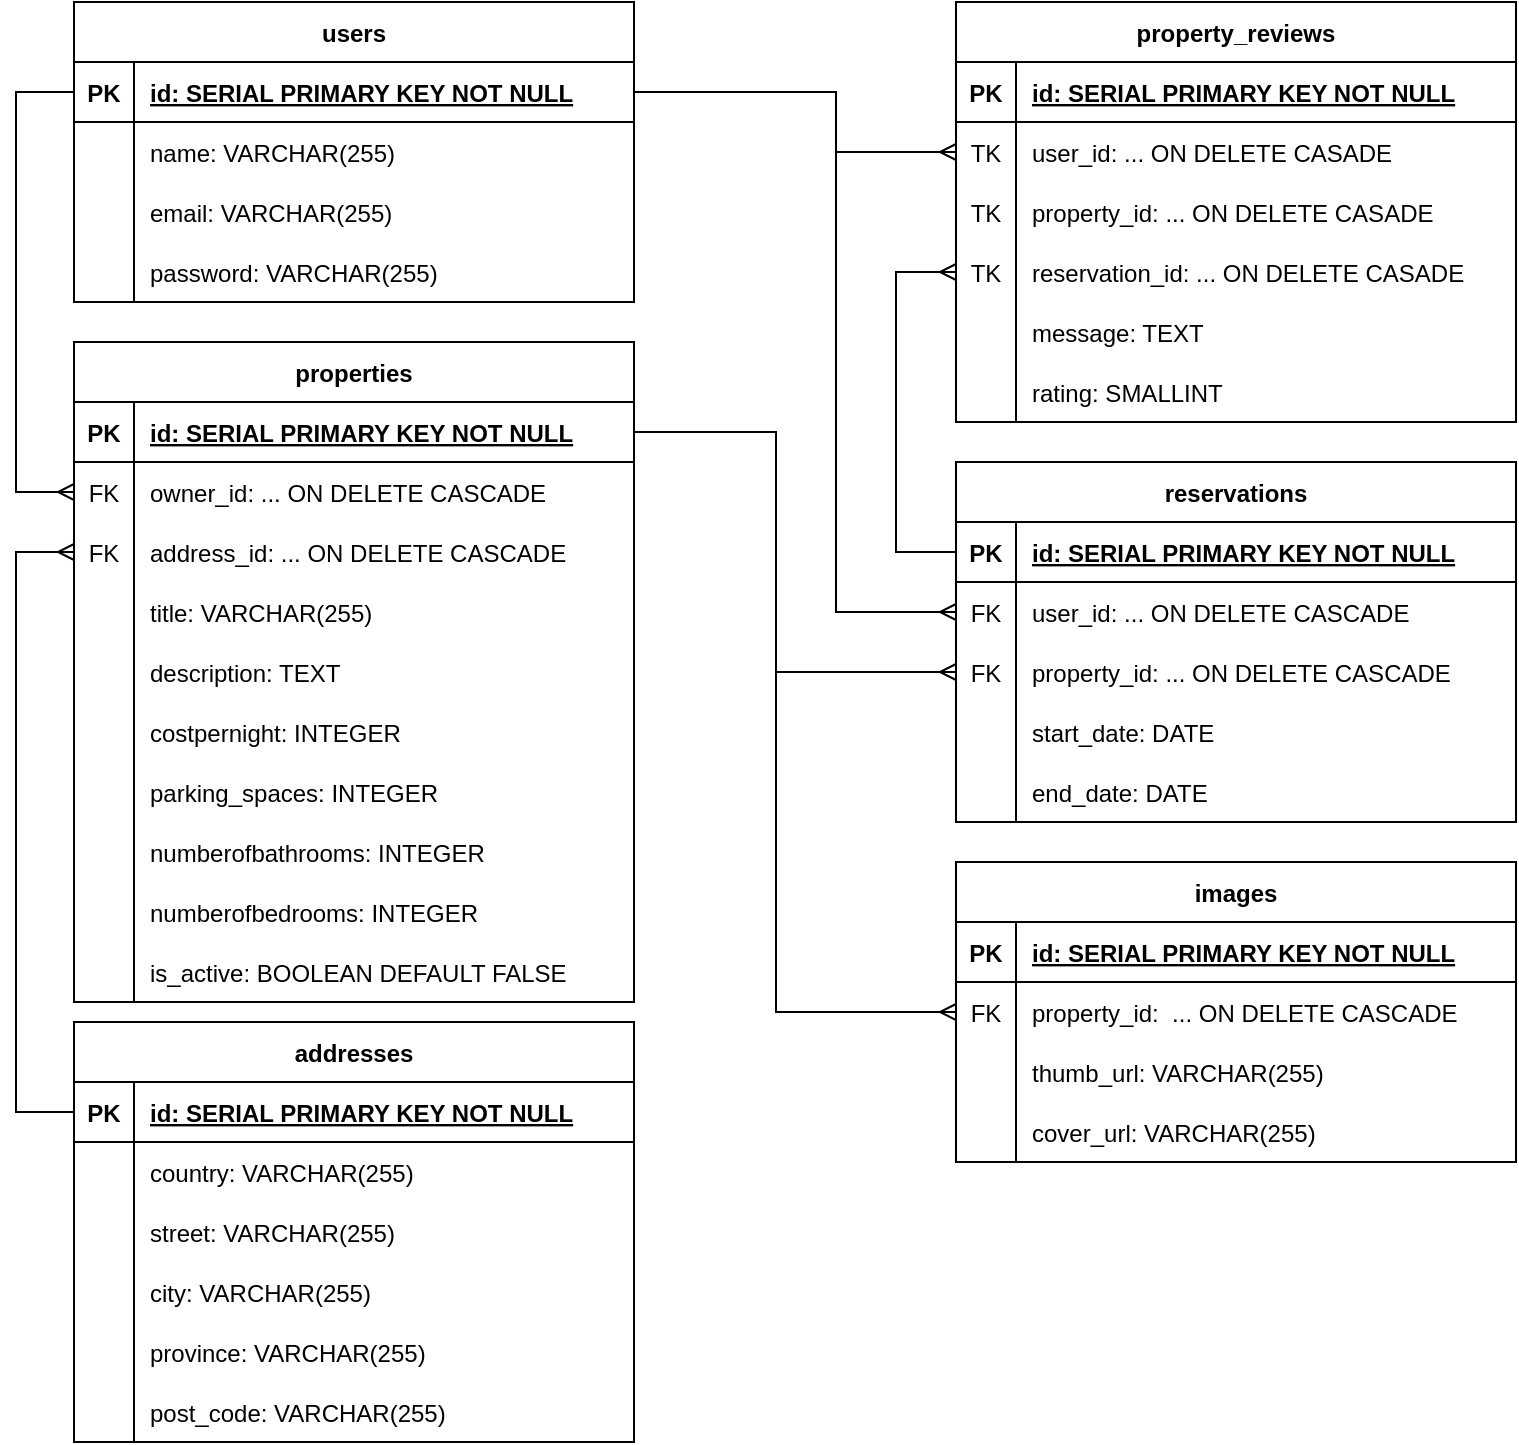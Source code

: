 <mxfile version="20.2.3" type="device"><diagram id="Ru29Gmiw07yWwhNhp_9m" name="Page-1"><mxGraphModel dx="1558" dy="997" grid="1" gridSize="10" guides="1" tooltips="1" connect="1" arrows="1" fold="1" page="1" pageScale="1" pageWidth="850" pageHeight="1100" math="0" shadow="0"><root><mxCell id="0"/><mxCell id="1" parent="0"/><mxCell id="mxU_m3X6pQ7C9AG6OKhC-1" value="" style="edgeStyle=elbowEdgeStyle;fontSize=12;html=1;endArrow=ERmany;rounded=0;entryX=0;entryY=0.5;entryDx=0;entryDy=0;exitX=1;exitY=0.5;exitDx=0;exitDy=0;" edge="1" parent="1" source="mxU_m3X6pQ7C9AG6OKhC-16" target="mxU_m3X6pQ7C9AG6OKhC-47"><mxGeometry width="100" height="100" relative="1" as="geometry"><mxPoint x="20" y="500" as="sourcePoint"/><mxPoint x="120" y="400" as="targetPoint"/><Array as="points"><mxPoint x="750" y="570"/></Array></mxGeometry></mxCell><mxCell id="mxU_m3X6pQ7C9AG6OKhC-2" value="users" style="shape=table;startSize=30;container=1;collapsible=1;childLayout=tableLayout;fixedRows=1;rowLines=0;fontStyle=1;align=center;resizeLast=1;" vertex="1" parent="1"><mxGeometry x="399" y="210" width="280" height="150" as="geometry"/></mxCell><mxCell id="mxU_m3X6pQ7C9AG6OKhC-3" value="" style="shape=tableRow;horizontal=0;startSize=0;swimlaneHead=0;swimlaneBody=0;fillColor=none;collapsible=0;dropTarget=0;points=[[0,0.5],[1,0.5]];portConstraint=eastwest;top=0;left=0;right=0;bottom=1;" vertex="1" parent="mxU_m3X6pQ7C9AG6OKhC-2"><mxGeometry y="30" width="280" height="30" as="geometry"/></mxCell><mxCell id="mxU_m3X6pQ7C9AG6OKhC-4" value="PK" style="shape=partialRectangle;connectable=0;fillColor=none;top=0;left=0;bottom=0;right=0;fontStyle=1;overflow=hidden;" vertex="1" parent="mxU_m3X6pQ7C9AG6OKhC-3"><mxGeometry width="30" height="30" as="geometry"><mxRectangle width="30" height="30" as="alternateBounds"/></mxGeometry></mxCell><mxCell id="mxU_m3X6pQ7C9AG6OKhC-5" value="id: SERIAL PRIMARY KEY NOT NULL" style="shape=partialRectangle;connectable=0;fillColor=none;top=0;left=0;bottom=0;right=0;align=left;spacingLeft=6;fontStyle=5;overflow=hidden;" vertex="1" parent="mxU_m3X6pQ7C9AG6OKhC-3"><mxGeometry x="30" width="250" height="30" as="geometry"><mxRectangle width="250" height="30" as="alternateBounds"/></mxGeometry></mxCell><mxCell id="mxU_m3X6pQ7C9AG6OKhC-6" value="" style="shape=tableRow;horizontal=0;startSize=0;swimlaneHead=0;swimlaneBody=0;fillColor=none;collapsible=0;dropTarget=0;points=[[0,0.5],[1,0.5]];portConstraint=eastwest;top=0;left=0;right=0;bottom=0;" vertex="1" parent="mxU_m3X6pQ7C9AG6OKhC-2"><mxGeometry y="60" width="280" height="30" as="geometry"/></mxCell><mxCell id="mxU_m3X6pQ7C9AG6OKhC-7" value="" style="shape=partialRectangle;connectable=0;fillColor=none;top=0;left=0;bottom=0;right=0;editable=1;overflow=hidden;" vertex="1" parent="mxU_m3X6pQ7C9AG6OKhC-6"><mxGeometry width="30" height="30" as="geometry"><mxRectangle width="30" height="30" as="alternateBounds"/></mxGeometry></mxCell><mxCell id="mxU_m3X6pQ7C9AG6OKhC-8" value="name: VARCHAR(255)" style="shape=partialRectangle;connectable=0;fillColor=none;top=0;left=0;bottom=0;right=0;align=left;spacingLeft=6;overflow=hidden;" vertex="1" parent="mxU_m3X6pQ7C9AG6OKhC-6"><mxGeometry x="30" width="250" height="30" as="geometry"><mxRectangle width="250" height="30" as="alternateBounds"/></mxGeometry></mxCell><mxCell id="mxU_m3X6pQ7C9AG6OKhC-9" value="" style="shape=tableRow;horizontal=0;startSize=0;swimlaneHead=0;swimlaneBody=0;fillColor=none;collapsible=0;dropTarget=0;points=[[0,0.5],[1,0.5]];portConstraint=eastwest;top=0;left=0;right=0;bottom=0;" vertex="1" parent="mxU_m3X6pQ7C9AG6OKhC-2"><mxGeometry y="90" width="280" height="30" as="geometry"/></mxCell><mxCell id="mxU_m3X6pQ7C9AG6OKhC-10" value="" style="shape=partialRectangle;connectable=0;fillColor=none;top=0;left=0;bottom=0;right=0;editable=1;overflow=hidden;" vertex="1" parent="mxU_m3X6pQ7C9AG6OKhC-9"><mxGeometry width="30" height="30" as="geometry"><mxRectangle width="30" height="30" as="alternateBounds"/></mxGeometry></mxCell><mxCell id="mxU_m3X6pQ7C9AG6OKhC-11" value="email: VARCHAR(255)" style="shape=partialRectangle;connectable=0;fillColor=none;top=0;left=0;bottom=0;right=0;align=left;spacingLeft=6;overflow=hidden;" vertex="1" parent="mxU_m3X6pQ7C9AG6OKhC-9"><mxGeometry x="30" width="250" height="30" as="geometry"><mxRectangle width="250" height="30" as="alternateBounds"/></mxGeometry></mxCell><mxCell id="mxU_m3X6pQ7C9AG6OKhC-12" value="" style="shape=tableRow;horizontal=0;startSize=0;swimlaneHead=0;swimlaneBody=0;fillColor=none;collapsible=0;dropTarget=0;points=[[0,0.5],[1,0.5]];portConstraint=eastwest;top=0;left=0;right=0;bottom=0;" vertex="1" parent="mxU_m3X6pQ7C9AG6OKhC-2"><mxGeometry y="120" width="280" height="30" as="geometry"/></mxCell><mxCell id="mxU_m3X6pQ7C9AG6OKhC-13" value="" style="shape=partialRectangle;connectable=0;fillColor=none;top=0;left=0;bottom=0;right=0;editable=1;overflow=hidden;" vertex="1" parent="mxU_m3X6pQ7C9AG6OKhC-12"><mxGeometry width="30" height="30" as="geometry"><mxRectangle width="30" height="30" as="alternateBounds"/></mxGeometry></mxCell><mxCell id="mxU_m3X6pQ7C9AG6OKhC-14" value="password: VARCHAR(255)" style="shape=partialRectangle;connectable=0;fillColor=none;top=0;left=0;bottom=0;right=0;align=left;spacingLeft=6;overflow=hidden;" vertex="1" parent="mxU_m3X6pQ7C9AG6OKhC-12"><mxGeometry x="30" width="250" height="30" as="geometry"><mxRectangle width="250" height="30" as="alternateBounds"/></mxGeometry></mxCell><mxCell id="mxU_m3X6pQ7C9AG6OKhC-15" value="properties" style="shape=table;startSize=30;container=1;collapsible=1;childLayout=tableLayout;fixedRows=1;rowLines=0;fontStyle=1;align=center;resizeLast=1;" vertex="1" parent="1"><mxGeometry x="399" y="380" width="280" height="330" as="geometry"/></mxCell><mxCell id="mxU_m3X6pQ7C9AG6OKhC-16" value="" style="shape=tableRow;horizontal=0;startSize=0;swimlaneHead=0;swimlaneBody=0;fillColor=none;collapsible=0;dropTarget=0;points=[[0,0.5],[1,0.5]];portConstraint=eastwest;top=0;left=0;right=0;bottom=1;" vertex="1" parent="mxU_m3X6pQ7C9AG6OKhC-15"><mxGeometry y="30" width="280" height="30" as="geometry"/></mxCell><mxCell id="mxU_m3X6pQ7C9AG6OKhC-17" value="PK" style="shape=partialRectangle;connectable=0;fillColor=none;top=0;left=0;bottom=0;right=0;fontStyle=1;overflow=hidden;" vertex="1" parent="mxU_m3X6pQ7C9AG6OKhC-16"><mxGeometry width="30" height="30" as="geometry"><mxRectangle width="30" height="30" as="alternateBounds"/></mxGeometry></mxCell><mxCell id="mxU_m3X6pQ7C9AG6OKhC-18" value="id: SERIAL PRIMARY KEY NOT NULL" style="shape=partialRectangle;connectable=0;fillColor=none;top=0;left=0;bottom=0;right=0;align=left;spacingLeft=6;fontStyle=5;overflow=hidden;" vertex="1" parent="mxU_m3X6pQ7C9AG6OKhC-16"><mxGeometry x="30" width="250" height="30" as="geometry"><mxRectangle width="250" height="30" as="alternateBounds"/></mxGeometry></mxCell><mxCell id="mxU_m3X6pQ7C9AG6OKhC-87" value="" style="shape=tableRow;horizontal=0;startSize=0;swimlaneHead=0;swimlaneBody=0;fillColor=none;collapsible=0;dropTarget=0;points=[[0,0.5],[1,0.5]];portConstraint=eastwest;top=0;left=0;right=0;bottom=0;" vertex="1" parent="mxU_m3X6pQ7C9AG6OKhC-15"><mxGeometry y="60" width="280" height="30" as="geometry"/></mxCell><mxCell id="mxU_m3X6pQ7C9AG6OKhC-88" value="FK" style="shape=partialRectangle;connectable=0;fillColor=none;top=0;left=0;bottom=0;right=0;editable=1;overflow=hidden;" vertex="1" parent="mxU_m3X6pQ7C9AG6OKhC-87"><mxGeometry width="30" height="30" as="geometry"><mxRectangle width="30" height="30" as="alternateBounds"/></mxGeometry></mxCell><mxCell id="mxU_m3X6pQ7C9AG6OKhC-89" value="owner_id: ... ON DELETE CASCADE" style="shape=partialRectangle;connectable=0;fillColor=none;top=0;left=0;bottom=0;right=0;align=left;spacingLeft=6;overflow=hidden;" vertex="1" parent="mxU_m3X6pQ7C9AG6OKhC-87"><mxGeometry x="30" width="250" height="30" as="geometry"><mxRectangle width="250" height="30" as="alternateBounds"/></mxGeometry></mxCell><mxCell id="mxU_m3X6pQ7C9AG6OKhC-70" value="" style="shape=tableRow;horizontal=0;startSize=0;swimlaneHead=0;swimlaneBody=0;fillColor=none;collapsible=0;dropTarget=0;points=[[0,0.5],[1,0.5]];portConstraint=eastwest;top=0;left=0;right=0;bottom=0;" vertex="1" parent="mxU_m3X6pQ7C9AG6OKhC-15"><mxGeometry y="90" width="280" height="30" as="geometry"/></mxCell><mxCell id="mxU_m3X6pQ7C9AG6OKhC-71" value="FK" style="shape=partialRectangle;connectable=0;fillColor=none;top=0;left=0;bottom=0;right=0;editable=1;overflow=hidden;" vertex="1" parent="mxU_m3X6pQ7C9AG6OKhC-70"><mxGeometry width="30" height="30" as="geometry"><mxRectangle width="30" height="30" as="alternateBounds"/></mxGeometry></mxCell><mxCell id="mxU_m3X6pQ7C9AG6OKhC-72" value="address_id: ... ON DELETE CASCADE" style="shape=partialRectangle;connectable=0;fillColor=none;top=0;left=0;bottom=0;right=0;align=left;spacingLeft=6;overflow=hidden;" vertex="1" parent="mxU_m3X6pQ7C9AG6OKhC-70"><mxGeometry x="30" width="250" height="30" as="geometry"><mxRectangle width="250" height="30" as="alternateBounds"/></mxGeometry></mxCell><mxCell id="mxU_m3X6pQ7C9AG6OKhC-19" value="" style="shape=tableRow;horizontal=0;startSize=0;swimlaneHead=0;swimlaneBody=0;fillColor=none;collapsible=0;dropTarget=0;points=[[0,0.5],[1,0.5]];portConstraint=eastwest;top=0;left=0;right=0;bottom=0;" vertex="1" parent="mxU_m3X6pQ7C9AG6OKhC-15"><mxGeometry y="120" width="280" height="30" as="geometry"/></mxCell><mxCell id="mxU_m3X6pQ7C9AG6OKhC-20" value="" style="shape=partialRectangle;connectable=0;fillColor=none;top=0;left=0;bottom=0;right=0;editable=1;overflow=hidden;" vertex="1" parent="mxU_m3X6pQ7C9AG6OKhC-19"><mxGeometry width="30" height="30" as="geometry"><mxRectangle width="30" height="30" as="alternateBounds"/></mxGeometry></mxCell><mxCell id="mxU_m3X6pQ7C9AG6OKhC-21" value="title: VARCHAR(255)" style="shape=partialRectangle;connectable=0;fillColor=none;top=0;left=0;bottom=0;right=0;align=left;spacingLeft=6;overflow=hidden;" vertex="1" parent="mxU_m3X6pQ7C9AG6OKhC-19"><mxGeometry x="30" width="250" height="30" as="geometry"><mxRectangle width="250" height="30" as="alternateBounds"/></mxGeometry></mxCell><mxCell id="mxU_m3X6pQ7C9AG6OKhC-22" value="" style="shape=tableRow;horizontal=0;startSize=0;swimlaneHead=0;swimlaneBody=0;fillColor=none;collapsible=0;dropTarget=0;points=[[0,0.5],[1,0.5]];portConstraint=eastwest;top=0;left=0;right=0;bottom=0;" vertex="1" parent="mxU_m3X6pQ7C9AG6OKhC-15"><mxGeometry y="150" width="280" height="30" as="geometry"/></mxCell><mxCell id="mxU_m3X6pQ7C9AG6OKhC-23" value="" style="shape=partialRectangle;connectable=0;fillColor=none;top=0;left=0;bottom=0;right=0;editable=1;overflow=hidden;" vertex="1" parent="mxU_m3X6pQ7C9AG6OKhC-22"><mxGeometry width="30" height="30" as="geometry"><mxRectangle width="30" height="30" as="alternateBounds"/></mxGeometry></mxCell><mxCell id="mxU_m3X6pQ7C9AG6OKhC-24" value="description: TEXT" style="shape=partialRectangle;connectable=0;fillColor=none;top=0;left=0;bottom=0;right=0;align=left;spacingLeft=6;overflow=hidden;" vertex="1" parent="mxU_m3X6pQ7C9AG6OKhC-22"><mxGeometry x="30" width="250" height="30" as="geometry"><mxRectangle width="250" height="30" as="alternateBounds"/></mxGeometry></mxCell><mxCell id="mxU_m3X6pQ7C9AG6OKhC-25" value="" style="shape=tableRow;horizontal=0;startSize=0;swimlaneHead=0;swimlaneBody=0;fillColor=none;collapsible=0;dropTarget=0;points=[[0,0.5],[1,0.5]];portConstraint=eastwest;top=0;left=0;right=0;bottom=0;" vertex="1" parent="mxU_m3X6pQ7C9AG6OKhC-15"><mxGeometry y="180" width="280" height="30" as="geometry"/></mxCell><mxCell id="mxU_m3X6pQ7C9AG6OKhC-26" value="" style="shape=partialRectangle;connectable=0;fillColor=none;top=0;left=0;bottom=0;right=0;editable=1;overflow=hidden;" vertex="1" parent="mxU_m3X6pQ7C9AG6OKhC-25"><mxGeometry width="30" height="30" as="geometry"><mxRectangle width="30" height="30" as="alternateBounds"/></mxGeometry></mxCell><mxCell id="mxU_m3X6pQ7C9AG6OKhC-27" value="costpernight: INTEGER" style="shape=partialRectangle;connectable=0;fillColor=none;top=0;left=0;bottom=0;right=0;align=left;spacingLeft=6;overflow=hidden;" vertex="1" parent="mxU_m3X6pQ7C9AG6OKhC-25"><mxGeometry x="30" width="250" height="30" as="geometry"><mxRectangle width="250" height="30" as="alternateBounds"/></mxGeometry></mxCell><mxCell id="mxU_m3X6pQ7C9AG6OKhC-28" value="" style="shape=tableRow;horizontal=0;startSize=0;swimlaneHead=0;swimlaneBody=0;fillColor=none;collapsible=0;dropTarget=0;points=[[0,0.5],[1,0.5]];portConstraint=eastwest;top=0;left=0;right=0;bottom=0;" vertex="1" parent="mxU_m3X6pQ7C9AG6OKhC-15"><mxGeometry y="210" width="280" height="30" as="geometry"/></mxCell><mxCell id="mxU_m3X6pQ7C9AG6OKhC-29" value="" style="shape=partialRectangle;connectable=0;fillColor=none;top=0;left=0;bottom=0;right=0;editable=1;overflow=hidden;" vertex="1" parent="mxU_m3X6pQ7C9AG6OKhC-28"><mxGeometry width="30" height="30" as="geometry"><mxRectangle width="30" height="30" as="alternateBounds"/></mxGeometry></mxCell><mxCell id="mxU_m3X6pQ7C9AG6OKhC-30" value="parking_spaces: INTEGER" style="shape=partialRectangle;connectable=0;fillColor=none;top=0;left=0;bottom=0;right=0;align=left;spacingLeft=6;overflow=hidden;" vertex="1" parent="mxU_m3X6pQ7C9AG6OKhC-28"><mxGeometry x="30" width="250" height="30" as="geometry"><mxRectangle width="250" height="30" as="alternateBounds"/></mxGeometry></mxCell><mxCell id="mxU_m3X6pQ7C9AG6OKhC-31" value="" style="shape=tableRow;horizontal=0;startSize=0;swimlaneHead=0;swimlaneBody=0;fillColor=none;collapsible=0;dropTarget=0;points=[[0,0.5],[1,0.5]];portConstraint=eastwest;top=0;left=0;right=0;bottom=0;" vertex="1" parent="mxU_m3X6pQ7C9AG6OKhC-15"><mxGeometry y="240" width="280" height="30" as="geometry"/></mxCell><mxCell id="mxU_m3X6pQ7C9AG6OKhC-32" value="" style="shape=partialRectangle;connectable=0;fillColor=none;top=0;left=0;bottom=0;right=0;editable=1;overflow=hidden;" vertex="1" parent="mxU_m3X6pQ7C9AG6OKhC-31"><mxGeometry width="30" height="30" as="geometry"><mxRectangle width="30" height="30" as="alternateBounds"/></mxGeometry></mxCell><mxCell id="mxU_m3X6pQ7C9AG6OKhC-33" value="numberofbathrooms: INTEGER" style="shape=partialRectangle;connectable=0;fillColor=none;top=0;left=0;bottom=0;right=0;align=left;spacingLeft=6;overflow=hidden;" vertex="1" parent="mxU_m3X6pQ7C9AG6OKhC-31"><mxGeometry x="30" width="250" height="30" as="geometry"><mxRectangle width="250" height="30" as="alternateBounds"/></mxGeometry></mxCell><mxCell id="mxU_m3X6pQ7C9AG6OKhC-37" value="" style="shape=tableRow;horizontal=0;startSize=0;swimlaneHead=0;swimlaneBody=0;fillColor=none;collapsible=0;dropTarget=0;points=[[0,0.5],[1,0.5]];portConstraint=eastwest;top=0;left=0;right=0;bottom=0;" vertex="1" parent="mxU_m3X6pQ7C9AG6OKhC-15"><mxGeometry y="270" width="280" height="30" as="geometry"/></mxCell><mxCell id="mxU_m3X6pQ7C9AG6OKhC-38" value="" style="shape=partialRectangle;connectable=0;fillColor=none;top=0;left=0;bottom=0;right=0;editable=1;overflow=hidden;" vertex="1" parent="mxU_m3X6pQ7C9AG6OKhC-37"><mxGeometry width="30" height="30" as="geometry"><mxRectangle width="30" height="30" as="alternateBounds"/></mxGeometry></mxCell><mxCell id="mxU_m3X6pQ7C9AG6OKhC-39" value="numberofbedrooms: INTEGER" style="shape=partialRectangle;connectable=0;fillColor=none;top=0;left=0;bottom=0;right=0;align=left;spacingLeft=6;overflow=hidden;" vertex="1" parent="mxU_m3X6pQ7C9AG6OKhC-37"><mxGeometry x="30" width="250" height="30" as="geometry"><mxRectangle width="250" height="30" as="alternateBounds"/></mxGeometry></mxCell><mxCell id="mxU_m3X6pQ7C9AG6OKhC-84" value="" style="shape=tableRow;horizontal=0;startSize=0;swimlaneHead=0;swimlaneBody=0;fillColor=none;collapsible=0;dropTarget=0;points=[[0,0.5],[1,0.5]];portConstraint=eastwest;top=0;left=0;right=0;bottom=0;" vertex="1" parent="mxU_m3X6pQ7C9AG6OKhC-15"><mxGeometry y="300" width="280" height="30" as="geometry"/></mxCell><mxCell id="mxU_m3X6pQ7C9AG6OKhC-85" value="" style="shape=partialRectangle;connectable=0;fillColor=none;top=0;left=0;bottom=0;right=0;editable=1;overflow=hidden;" vertex="1" parent="mxU_m3X6pQ7C9AG6OKhC-84"><mxGeometry width="30" height="30" as="geometry"><mxRectangle width="30" height="30" as="alternateBounds"/></mxGeometry></mxCell><mxCell id="mxU_m3X6pQ7C9AG6OKhC-86" value="is_active: BOOLEAN DEFAULT FALSE" style="shape=partialRectangle;connectable=0;fillColor=none;top=0;left=0;bottom=0;right=0;align=left;spacingLeft=6;overflow=hidden;" vertex="1" parent="mxU_m3X6pQ7C9AG6OKhC-84"><mxGeometry x="30" width="250" height="30" as="geometry"><mxRectangle width="250" height="30" as="alternateBounds"/></mxGeometry></mxCell><mxCell id="mxU_m3X6pQ7C9AG6OKhC-43" value="images" style="shape=table;startSize=30;container=1;collapsible=1;childLayout=tableLayout;fixedRows=1;rowLines=0;fontStyle=1;align=center;resizeLast=1;" vertex="1" parent="1"><mxGeometry x="840" y="640" width="280" height="150" as="geometry"/></mxCell><mxCell id="mxU_m3X6pQ7C9AG6OKhC-44" value="" style="shape=tableRow;horizontal=0;startSize=0;swimlaneHead=0;swimlaneBody=0;fillColor=none;collapsible=0;dropTarget=0;points=[[0,0.5],[1,0.5]];portConstraint=eastwest;top=0;left=0;right=0;bottom=1;" vertex="1" parent="mxU_m3X6pQ7C9AG6OKhC-43"><mxGeometry y="30" width="280" height="30" as="geometry"/></mxCell><mxCell id="mxU_m3X6pQ7C9AG6OKhC-45" value="PK" style="shape=partialRectangle;connectable=0;fillColor=none;top=0;left=0;bottom=0;right=0;fontStyle=1;overflow=hidden;" vertex="1" parent="mxU_m3X6pQ7C9AG6OKhC-44"><mxGeometry width="30" height="30" as="geometry"><mxRectangle width="30" height="30" as="alternateBounds"/></mxGeometry></mxCell><mxCell id="mxU_m3X6pQ7C9AG6OKhC-46" value="id: SERIAL PRIMARY KEY NOT NULL" style="shape=partialRectangle;connectable=0;fillColor=none;top=0;left=0;bottom=0;right=0;align=left;spacingLeft=6;fontStyle=5;overflow=hidden;" vertex="1" parent="mxU_m3X6pQ7C9AG6OKhC-44"><mxGeometry x="30" width="250" height="30" as="geometry"><mxRectangle width="250" height="30" as="alternateBounds"/></mxGeometry></mxCell><mxCell id="mxU_m3X6pQ7C9AG6OKhC-47" value="" style="shape=tableRow;horizontal=0;startSize=0;swimlaneHead=0;swimlaneBody=0;fillColor=none;collapsible=0;dropTarget=0;points=[[0,0.5],[1,0.5]];portConstraint=eastwest;top=0;left=0;right=0;bottom=0;" vertex="1" parent="mxU_m3X6pQ7C9AG6OKhC-43"><mxGeometry y="60" width="280" height="30" as="geometry"/></mxCell><mxCell id="mxU_m3X6pQ7C9AG6OKhC-48" value="FK" style="shape=partialRectangle;connectable=0;fillColor=none;top=0;left=0;bottom=0;right=0;editable=1;overflow=hidden;" vertex="1" parent="mxU_m3X6pQ7C9AG6OKhC-47"><mxGeometry width="30" height="30" as="geometry"><mxRectangle width="30" height="30" as="alternateBounds"/></mxGeometry></mxCell><mxCell id="mxU_m3X6pQ7C9AG6OKhC-49" value="property_id:  ... ON DELETE CASCADE" style="shape=partialRectangle;connectable=0;fillColor=none;top=0;left=0;bottom=0;right=0;align=left;spacingLeft=6;overflow=hidden;" vertex="1" parent="mxU_m3X6pQ7C9AG6OKhC-47"><mxGeometry x="30" width="250" height="30" as="geometry"><mxRectangle width="250" height="30" as="alternateBounds"/></mxGeometry></mxCell><mxCell id="mxU_m3X6pQ7C9AG6OKhC-50" value="" style="shape=tableRow;horizontal=0;startSize=0;swimlaneHead=0;swimlaneBody=0;fillColor=none;collapsible=0;dropTarget=0;points=[[0,0.5],[1,0.5]];portConstraint=eastwest;top=0;left=0;right=0;bottom=0;" vertex="1" parent="mxU_m3X6pQ7C9AG6OKhC-43"><mxGeometry y="90" width="280" height="30" as="geometry"/></mxCell><mxCell id="mxU_m3X6pQ7C9AG6OKhC-51" value="" style="shape=partialRectangle;connectable=0;fillColor=none;top=0;left=0;bottom=0;right=0;editable=1;overflow=hidden;" vertex="1" parent="mxU_m3X6pQ7C9AG6OKhC-50"><mxGeometry width="30" height="30" as="geometry"><mxRectangle width="30" height="30" as="alternateBounds"/></mxGeometry></mxCell><mxCell id="mxU_m3X6pQ7C9AG6OKhC-52" value="thumb_url: VARCHAR(255)" style="shape=partialRectangle;connectable=0;fillColor=none;top=0;left=0;bottom=0;right=0;align=left;spacingLeft=6;overflow=hidden;" vertex="1" parent="mxU_m3X6pQ7C9AG6OKhC-50"><mxGeometry x="30" width="250" height="30" as="geometry"><mxRectangle width="250" height="30" as="alternateBounds"/></mxGeometry></mxCell><mxCell id="mxU_m3X6pQ7C9AG6OKhC-53" value="" style="shape=tableRow;horizontal=0;startSize=0;swimlaneHead=0;swimlaneBody=0;fillColor=none;collapsible=0;dropTarget=0;points=[[0,0.5],[1,0.5]];portConstraint=eastwest;top=0;left=0;right=0;bottom=0;" vertex="1" parent="mxU_m3X6pQ7C9AG6OKhC-43"><mxGeometry y="120" width="280" height="30" as="geometry"/></mxCell><mxCell id="mxU_m3X6pQ7C9AG6OKhC-54" value="" style="shape=partialRectangle;connectable=0;fillColor=none;top=0;left=0;bottom=0;right=0;editable=1;overflow=hidden;" vertex="1" parent="mxU_m3X6pQ7C9AG6OKhC-53"><mxGeometry width="30" height="30" as="geometry"><mxRectangle width="30" height="30" as="alternateBounds"/></mxGeometry></mxCell><mxCell id="mxU_m3X6pQ7C9AG6OKhC-55" value="cover_url: VARCHAR(255)" style="shape=partialRectangle;connectable=0;fillColor=none;top=0;left=0;bottom=0;right=0;align=left;spacingLeft=6;overflow=hidden;" vertex="1" parent="mxU_m3X6pQ7C9AG6OKhC-53"><mxGeometry x="30" width="250" height="30" as="geometry"><mxRectangle width="250" height="30" as="alternateBounds"/></mxGeometry></mxCell><mxCell id="mxU_m3X6pQ7C9AG6OKhC-57" value="addresses" style="shape=table;startSize=30;container=1;collapsible=1;childLayout=tableLayout;fixedRows=1;rowLines=0;fontStyle=1;align=center;resizeLast=1;" vertex="1" parent="1"><mxGeometry x="399" y="720" width="280" height="210" as="geometry"/></mxCell><mxCell id="mxU_m3X6pQ7C9AG6OKhC-58" value="" style="shape=tableRow;horizontal=0;startSize=0;swimlaneHead=0;swimlaneBody=0;fillColor=none;collapsible=0;dropTarget=0;points=[[0,0.5],[1,0.5]];portConstraint=eastwest;top=0;left=0;right=0;bottom=1;" vertex="1" parent="mxU_m3X6pQ7C9AG6OKhC-57"><mxGeometry y="30" width="280" height="30" as="geometry"/></mxCell><mxCell id="mxU_m3X6pQ7C9AG6OKhC-59" value="PK" style="shape=partialRectangle;connectable=0;fillColor=none;top=0;left=0;bottom=0;right=0;fontStyle=1;overflow=hidden;" vertex="1" parent="mxU_m3X6pQ7C9AG6OKhC-58"><mxGeometry width="30" height="30" as="geometry"><mxRectangle width="30" height="30" as="alternateBounds"/></mxGeometry></mxCell><mxCell id="mxU_m3X6pQ7C9AG6OKhC-60" value="id: SERIAL PRIMARY KEY NOT NULL" style="shape=partialRectangle;connectable=0;fillColor=none;top=0;left=0;bottom=0;right=0;align=left;spacingLeft=6;fontStyle=5;overflow=hidden;" vertex="1" parent="mxU_m3X6pQ7C9AG6OKhC-58"><mxGeometry x="30" width="250" height="30" as="geometry"><mxRectangle width="250" height="30" as="alternateBounds"/></mxGeometry></mxCell><mxCell id="mxU_m3X6pQ7C9AG6OKhC-64" value="" style="shape=tableRow;horizontal=0;startSize=0;swimlaneHead=0;swimlaneBody=0;fillColor=none;collapsible=0;dropTarget=0;points=[[0,0.5],[1,0.5]];portConstraint=eastwest;top=0;left=0;right=0;bottom=0;" vertex="1" parent="mxU_m3X6pQ7C9AG6OKhC-57"><mxGeometry y="60" width="280" height="30" as="geometry"/></mxCell><mxCell id="mxU_m3X6pQ7C9AG6OKhC-65" value="" style="shape=partialRectangle;connectable=0;fillColor=none;top=0;left=0;bottom=0;right=0;editable=1;overflow=hidden;" vertex="1" parent="mxU_m3X6pQ7C9AG6OKhC-64"><mxGeometry width="30" height="30" as="geometry"><mxRectangle width="30" height="30" as="alternateBounds"/></mxGeometry></mxCell><mxCell id="mxU_m3X6pQ7C9AG6OKhC-66" value="country: VARCHAR(255)" style="shape=partialRectangle;connectable=0;fillColor=none;top=0;left=0;bottom=0;right=0;align=left;spacingLeft=6;overflow=hidden;" vertex="1" parent="mxU_m3X6pQ7C9AG6OKhC-64"><mxGeometry x="30" width="250" height="30" as="geometry"><mxRectangle width="250" height="30" as="alternateBounds"/></mxGeometry></mxCell><mxCell id="mxU_m3X6pQ7C9AG6OKhC-67" value="" style="shape=tableRow;horizontal=0;startSize=0;swimlaneHead=0;swimlaneBody=0;fillColor=none;collapsible=0;dropTarget=0;points=[[0,0.5],[1,0.5]];portConstraint=eastwest;top=0;left=0;right=0;bottom=0;" vertex="1" parent="mxU_m3X6pQ7C9AG6OKhC-57"><mxGeometry y="90" width="280" height="30" as="geometry"/></mxCell><mxCell id="mxU_m3X6pQ7C9AG6OKhC-68" value="" style="shape=partialRectangle;connectable=0;fillColor=none;top=0;left=0;bottom=0;right=0;editable=1;overflow=hidden;" vertex="1" parent="mxU_m3X6pQ7C9AG6OKhC-67"><mxGeometry width="30" height="30" as="geometry"><mxRectangle width="30" height="30" as="alternateBounds"/></mxGeometry></mxCell><mxCell id="mxU_m3X6pQ7C9AG6OKhC-69" value="street: VARCHAR(255)" style="shape=partialRectangle;connectable=0;fillColor=none;top=0;left=0;bottom=0;right=0;align=left;spacingLeft=6;overflow=hidden;" vertex="1" parent="mxU_m3X6pQ7C9AG6OKhC-67"><mxGeometry x="30" width="250" height="30" as="geometry"><mxRectangle width="250" height="30" as="alternateBounds"/></mxGeometry></mxCell><mxCell id="mxU_m3X6pQ7C9AG6OKhC-75" value="" style="shape=tableRow;horizontal=0;startSize=0;swimlaneHead=0;swimlaneBody=0;fillColor=none;collapsible=0;dropTarget=0;points=[[0,0.5],[1,0.5]];portConstraint=eastwest;top=0;left=0;right=0;bottom=0;" vertex="1" parent="mxU_m3X6pQ7C9AG6OKhC-57"><mxGeometry y="120" width="280" height="30" as="geometry"/></mxCell><mxCell id="mxU_m3X6pQ7C9AG6OKhC-76" value="" style="shape=partialRectangle;connectable=0;fillColor=none;top=0;left=0;bottom=0;right=0;editable=1;overflow=hidden;" vertex="1" parent="mxU_m3X6pQ7C9AG6OKhC-75"><mxGeometry width="30" height="30" as="geometry"><mxRectangle width="30" height="30" as="alternateBounds"/></mxGeometry></mxCell><mxCell id="mxU_m3X6pQ7C9AG6OKhC-77" value="city: VARCHAR(255)" style="shape=partialRectangle;connectable=0;fillColor=none;top=0;left=0;bottom=0;right=0;align=left;spacingLeft=6;overflow=hidden;" vertex="1" parent="mxU_m3X6pQ7C9AG6OKhC-75"><mxGeometry x="30" width="250" height="30" as="geometry"><mxRectangle width="250" height="30" as="alternateBounds"/></mxGeometry></mxCell><mxCell id="mxU_m3X6pQ7C9AG6OKhC-78" value="" style="shape=tableRow;horizontal=0;startSize=0;swimlaneHead=0;swimlaneBody=0;fillColor=none;collapsible=0;dropTarget=0;points=[[0,0.5],[1,0.5]];portConstraint=eastwest;top=0;left=0;right=0;bottom=0;" vertex="1" parent="mxU_m3X6pQ7C9AG6OKhC-57"><mxGeometry y="150" width="280" height="30" as="geometry"/></mxCell><mxCell id="mxU_m3X6pQ7C9AG6OKhC-79" value="" style="shape=partialRectangle;connectable=0;fillColor=none;top=0;left=0;bottom=0;right=0;editable=1;overflow=hidden;" vertex="1" parent="mxU_m3X6pQ7C9AG6OKhC-78"><mxGeometry width="30" height="30" as="geometry"><mxRectangle width="30" height="30" as="alternateBounds"/></mxGeometry></mxCell><mxCell id="mxU_m3X6pQ7C9AG6OKhC-80" value="province: VARCHAR(255)" style="shape=partialRectangle;connectable=0;fillColor=none;top=0;left=0;bottom=0;right=0;align=left;spacingLeft=6;overflow=hidden;" vertex="1" parent="mxU_m3X6pQ7C9AG6OKhC-78"><mxGeometry x="30" width="250" height="30" as="geometry"><mxRectangle width="250" height="30" as="alternateBounds"/></mxGeometry></mxCell><mxCell id="mxU_m3X6pQ7C9AG6OKhC-81" value="" style="shape=tableRow;horizontal=0;startSize=0;swimlaneHead=0;swimlaneBody=0;fillColor=none;collapsible=0;dropTarget=0;points=[[0,0.5],[1,0.5]];portConstraint=eastwest;top=0;left=0;right=0;bottom=0;" vertex="1" parent="mxU_m3X6pQ7C9AG6OKhC-57"><mxGeometry y="180" width="280" height="30" as="geometry"/></mxCell><mxCell id="mxU_m3X6pQ7C9AG6OKhC-82" value="" style="shape=partialRectangle;connectable=0;fillColor=none;top=0;left=0;bottom=0;right=0;editable=1;overflow=hidden;" vertex="1" parent="mxU_m3X6pQ7C9AG6OKhC-81"><mxGeometry width="30" height="30" as="geometry"><mxRectangle width="30" height="30" as="alternateBounds"/></mxGeometry></mxCell><mxCell id="mxU_m3X6pQ7C9AG6OKhC-83" value="post_code: VARCHAR(255)" style="shape=partialRectangle;connectable=0;fillColor=none;top=0;left=0;bottom=0;right=0;align=left;spacingLeft=6;overflow=hidden;" vertex="1" parent="mxU_m3X6pQ7C9AG6OKhC-81"><mxGeometry x="30" width="250" height="30" as="geometry"><mxRectangle width="250" height="30" as="alternateBounds"/></mxGeometry></mxCell><mxCell id="mxU_m3X6pQ7C9AG6OKhC-74" value="" style="edgeStyle=elbowEdgeStyle;fontSize=12;html=1;endArrow=ERmany;rounded=0;entryX=0;entryY=0.5;entryDx=0;entryDy=0;exitX=0;exitY=0.5;exitDx=0;exitDy=0;" edge="1" parent="1" source="mxU_m3X6pQ7C9AG6OKhC-58" target="mxU_m3X6pQ7C9AG6OKhC-70"><mxGeometry width="100" height="100" relative="1" as="geometry"><mxPoint x="200" y="650" as="sourcePoint"/><mxPoint x="350" y="530" as="targetPoint"/><Array as="points"><mxPoint x="370" y="440"/><mxPoint x="300" y="510"/></Array></mxGeometry></mxCell><mxCell id="mxU_m3X6pQ7C9AG6OKhC-90" value="" style="edgeStyle=elbowEdgeStyle;fontSize=12;html=1;endArrow=ERmany;rounded=0;entryX=0;entryY=0.5;entryDx=0;entryDy=0;exitX=0;exitY=0.5;exitDx=0;exitDy=0;" edge="1" parent="1" source="mxU_m3X6pQ7C9AG6OKhC-3" target="mxU_m3X6pQ7C9AG6OKhC-87"><mxGeometry width="100" height="100" relative="1" as="geometry"><mxPoint x="720" y="410" as="sourcePoint"/><mxPoint x="820" y="310" as="targetPoint"/><Array as="points"><mxPoint x="370" y="290"/></Array></mxGeometry></mxCell><mxCell id="mxU_m3X6pQ7C9AG6OKhC-91" value="reservations" style="shape=table;startSize=30;container=1;collapsible=1;childLayout=tableLayout;fixedRows=1;rowLines=0;fontStyle=1;align=center;resizeLast=1;" vertex="1" parent="1"><mxGeometry x="840" y="440" width="280" height="180" as="geometry"/></mxCell><mxCell id="mxU_m3X6pQ7C9AG6OKhC-92" value="" style="shape=tableRow;horizontal=0;startSize=0;swimlaneHead=0;swimlaneBody=0;fillColor=none;collapsible=0;dropTarget=0;points=[[0,0.5],[1,0.5]];portConstraint=eastwest;top=0;left=0;right=0;bottom=1;" vertex="1" parent="mxU_m3X6pQ7C9AG6OKhC-91"><mxGeometry y="30" width="280" height="30" as="geometry"/></mxCell><mxCell id="mxU_m3X6pQ7C9AG6OKhC-93" value="PK" style="shape=partialRectangle;connectable=0;fillColor=none;top=0;left=0;bottom=0;right=0;fontStyle=1;overflow=hidden;" vertex="1" parent="mxU_m3X6pQ7C9AG6OKhC-92"><mxGeometry width="30" height="30" as="geometry"><mxRectangle width="30" height="30" as="alternateBounds"/></mxGeometry></mxCell><mxCell id="mxU_m3X6pQ7C9AG6OKhC-94" value="id: SERIAL PRIMARY KEY NOT NULL" style="shape=partialRectangle;connectable=0;fillColor=none;top=0;left=0;bottom=0;right=0;align=left;spacingLeft=6;fontStyle=5;overflow=hidden;" vertex="1" parent="mxU_m3X6pQ7C9AG6OKhC-92"><mxGeometry x="30" width="250" height="30" as="geometry"><mxRectangle width="250" height="30" as="alternateBounds"/></mxGeometry></mxCell><mxCell id="mxU_m3X6pQ7C9AG6OKhC-104" value="" style="shape=tableRow;horizontal=0;startSize=0;swimlaneHead=0;swimlaneBody=0;fillColor=none;collapsible=0;dropTarget=0;points=[[0,0.5],[1,0.5]];portConstraint=eastwest;top=0;left=0;right=0;bottom=0;" vertex="1" parent="mxU_m3X6pQ7C9AG6OKhC-91"><mxGeometry y="60" width="280" height="30" as="geometry"/></mxCell><mxCell id="mxU_m3X6pQ7C9AG6OKhC-105" value="FK" style="shape=partialRectangle;connectable=0;fillColor=none;top=0;left=0;bottom=0;right=0;editable=1;overflow=hidden;" vertex="1" parent="mxU_m3X6pQ7C9AG6OKhC-104"><mxGeometry width="30" height="30" as="geometry"><mxRectangle width="30" height="30" as="alternateBounds"/></mxGeometry></mxCell><mxCell id="mxU_m3X6pQ7C9AG6OKhC-106" value="user_id: ... ON DELETE CASCADE" style="shape=partialRectangle;connectable=0;fillColor=none;top=0;left=0;bottom=0;right=0;align=left;spacingLeft=6;overflow=hidden;" vertex="1" parent="mxU_m3X6pQ7C9AG6OKhC-104"><mxGeometry x="30" width="250" height="30" as="geometry"><mxRectangle width="250" height="30" as="alternateBounds"/></mxGeometry></mxCell><mxCell id="mxU_m3X6pQ7C9AG6OKhC-95" value="" style="shape=tableRow;horizontal=0;startSize=0;swimlaneHead=0;swimlaneBody=0;fillColor=none;collapsible=0;dropTarget=0;points=[[0,0.5],[1,0.5]];portConstraint=eastwest;top=0;left=0;right=0;bottom=0;" vertex="1" parent="mxU_m3X6pQ7C9AG6OKhC-91"><mxGeometry y="90" width="280" height="30" as="geometry"/></mxCell><mxCell id="mxU_m3X6pQ7C9AG6OKhC-96" value="FK" style="shape=partialRectangle;connectable=0;fillColor=none;top=0;left=0;bottom=0;right=0;editable=1;overflow=hidden;" vertex="1" parent="mxU_m3X6pQ7C9AG6OKhC-95"><mxGeometry width="30" height="30" as="geometry"><mxRectangle width="30" height="30" as="alternateBounds"/></mxGeometry></mxCell><mxCell id="mxU_m3X6pQ7C9AG6OKhC-97" value="property_id: ... ON DELETE CASCADE" style="shape=partialRectangle;connectable=0;fillColor=none;top=0;left=0;bottom=0;right=0;align=left;spacingLeft=6;overflow=hidden;" vertex="1" parent="mxU_m3X6pQ7C9AG6OKhC-95"><mxGeometry x="30" width="250" height="30" as="geometry"><mxRectangle width="250" height="30" as="alternateBounds"/></mxGeometry></mxCell><mxCell id="mxU_m3X6pQ7C9AG6OKhC-98" value="" style="shape=tableRow;horizontal=0;startSize=0;swimlaneHead=0;swimlaneBody=0;fillColor=none;collapsible=0;dropTarget=0;points=[[0,0.5],[1,0.5]];portConstraint=eastwest;top=0;left=0;right=0;bottom=0;" vertex="1" parent="mxU_m3X6pQ7C9AG6OKhC-91"><mxGeometry y="120" width="280" height="30" as="geometry"/></mxCell><mxCell id="mxU_m3X6pQ7C9AG6OKhC-99" value="" style="shape=partialRectangle;connectable=0;fillColor=none;top=0;left=0;bottom=0;right=0;editable=1;overflow=hidden;" vertex="1" parent="mxU_m3X6pQ7C9AG6OKhC-98"><mxGeometry width="30" height="30" as="geometry"><mxRectangle width="30" height="30" as="alternateBounds"/></mxGeometry></mxCell><mxCell id="mxU_m3X6pQ7C9AG6OKhC-100" value="start_date: DATE" style="shape=partialRectangle;connectable=0;fillColor=none;top=0;left=0;bottom=0;right=0;align=left;spacingLeft=6;overflow=hidden;" vertex="1" parent="mxU_m3X6pQ7C9AG6OKhC-98"><mxGeometry x="30" width="250" height="30" as="geometry"><mxRectangle width="250" height="30" as="alternateBounds"/></mxGeometry></mxCell><mxCell id="mxU_m3X6pQ7C9AG6OKhC-101" value="" style="shape=tableRow;horizontal=0;startSize=0;swimlaneHead=0;swimlaneBody=0;fillColor=none;collapsible=0;dropTarget=0;points=[[0,0.5],[1,0.5]];portConstraint=eastwest;top=0;left=0;right=0;bottom=0;" vertex="1" parent="mxU_m3X6pQ7C9AG6OKhC-91"><mxGeometry y="150" width="280" height="30" as="geometry"/></mxCell><mxCell id="mxU_m3X6pQ7C9AG6OKhC-102" value="" style="shape=partialRectangle;connectable=0;fillColor=none;top=0;left=0;bottom=0;right=0;editable=1;overflow=hidden;" vertex="1" parent="mxU_m3X6pQ7C9AG6OKhC-101"><mxGeometry width="30" height="30" as="geometry"><mxRectangle width="30" height="30" as="alternateBounds"/></mxGeometry></mxCell><mxCell id="mxU_m3X6pQ7C9AG6OKhC-103" value="end_date: DATE" style="shape=partialRectangle;connectable=0;fillColor=none;top=0;left=0;bottom=0;right=0;align=left;spacingLeft=6;overflow=hidden;" vertex="1" parent="mxU_m3X6pQ7C9AG6OKhC-101"><mxGeometry x="30" width="250" height="30" as="geometry"><mxRectangle width="250" height="30" as="alternateBounds"/></mxGeometry></mxCell><mxCell id="mxU_m3X6pQ7C9AG6OKhC-107" value="property_reviews" style="shape=table;startSize=30;container=1;collapsible=1;childLayout=tableLayout;fixedRows=1;rowLines=0;fontStyle=1;align=center;resizeLast=1;" vertex="1" parent="1"><mxGeometry x="840" y="210" width="280" height="210" as="geometry"/></mxCell><mxCell id="mxU_m3X6pQ7C9AG6OKhC-108" value="" style="shape=tableRow;horizontal=0;startSize=0;swimlaneHead=0;swimlaneBody=0;fillColor=none;collapsible=0;dropTarget=0;points=[[0,0.5],[1,0.5]];portConstraint=eastwest;top=0;left=0;right=0;bottom=1;" vertex="1" parent="mxU_m3X6pQ7C9AG6OKhC-107"><mxGeometry y="30" width="280" height="30" as="geometry"/></mxCell><mxCell id="mxU_m3X6pQ7C9AG6OKhC-109" value="PK" style="shape=partialRectangle;connectable=0;fillColor=none;top=0;left=0;bottom=0;right=0;fontStyle=1;overflow=hidden;" vertex="1" parent="mxU_m3X6pQ7C9AG6OKhC-108"><mxGeometry width="30" height="30" as="geometry"><mxRectangle width="30" height="30" as="alternateBounds"/></mxGeometry></mxCell><mxCell id="mxU_m3X6pQ7C9AG6OKhC-110" value="id: SERIAL PRIMARY KEY NOT NULL" style="shape=partialRectangle;connectable=0;fillColor=none;top=0;left=0;bottom=0;right=0;align=left;spacingLeft=6;fontStyle=5;overflow=hidden;" vertex="1" parent="mxU_m3X6pQ7C9AG6OKhC-108"><mxGeometry x="30" width="250" height="30" as="geometry"><mxRectangle width="250" height="30" as="alternateBounds"/></mxGeometry></mxCell><mxCell id="mxU_m3X6pQ7C9AG6OKhC-111" value="" style="shape=tableRow;horizontal=0;startSize=0;swimlaneHead=0;swimlaneBody=0;fillColor=none;collapsible=0;dropTarget=0;points=[[0,0.5],[1,0.5]];portConstraint=eastwest;top=0;left=0;right=0;bottom=0;" vertex="1" parent="mxU_m3X6pQ7C9AG6OKhC-107"><mxGeometry y="60" width="280" height="30" as="geometry"/></mxCell><mxCell id="mxU_m3X6pQ7C9AG6OKhC-112" value="TK" style="shape=partialRectangle;connectable=0;fillColor=none;top=0;left=0;bottom=0;right=0;editable=1;overflow=hidden;" vertex="1" parent="mxU_m3X6pQ7C9AG6OKhC-111"><mxGeometry width="30" height="30" as="geometry"><mxRectangle width="30" height="30" as="alternateBounds"/></mxGeometry></mxCell><mxCell id="mxU_m3X6pQ7C9AG6OKhC-113" value="user_id: ... ON DELETE CASADE" style="shape=partialRectangle;connectable=0;fillColor=none;top=0;left=0;bottom=0;right=0;align=left;spacingLeft=6;overflow=hidden;" vertex="1" parent="mxU_m3X6pQ7C9AG6OKhC-111"><mxGeometry x="30" width="250" height="30" as="geometry"><mxRectangle width="250" height="30" as="alternateBounds"/></mxGeometry></mxCell><mxCell id="mxU_m3X6pQ7C9AG6OKhC-123" value="" style="shape=tableRow;horizontal=0;startSize=0;swimlaneHead=0;swimlaneBody=0;fillColor=none;collapsible=0;dropTarget=0;points=[[0,0.5],[1,0.5]];portConstraint=eastwest;top=0;left=0;right=0;bottom=0;" vertex="1" parent="mxU_m3X6pQ7C9AG6OKhC-107"><mxGeometry y="90" width="280" height="30" as="geometry"/></mxCell><mxCell id="mxU_m3X6pQ7C9AG6OKhC-124" value="TK" style="shape=partialRectangle;connectable=0;fillColor=none;top=0;left=0;bottom=0;right=0;editable=1;overflow=hidden;" vertex="1" parent="mxU_m3X6pQ7C9AG6OKhC-123"><mxGeometry width="30" height="30" as="geometry"><mxRectangle width="30" height="30" as="alternateBounds"/></mxGeometry></mxCell><mxCell id="mxU_m3X6pQ7C9AG6OKhC-125" value="property_id: ... ON DELETE CASADE" style="shape=partialRectangle;connectable=0;fillColor=none;top=0;left=0;bottom=0;right=0;align=left;spacingLeft=6;overflow=hidden;" vertex="1" parent="mxU_m3X6pQ7C9AG6OKhC-123"><mxGeometry x="30" width="250" height="30" as="geometry"><mxRectangle width="250" height="30" as="alternateBounds"/></mxGeometry></mxCell><mxCell id="mxU_m3X6pQ7C9AG6OKhC-120" value="" style="shape=tableRow;horizontal=0;startSize=0;swimlaneHead=0;swimlaneBody=0;fillColor=none;collapsible=0;dropTarget=0;points=[[0,0.5],[1,0.5]];portConstraint=eastwest;top=0;left=0;right=0;bottom=0;" vertex="1" parent="mxU_m3X6pQ7C9AG6OKhC-107"><mxGeometry y="120" width="280" height="30" as="geometry"/></mxCell><mxCell id="mxU_m3X6pQ7C9AG6OKhC-121" value="TK" style="shape=partialRectangle;connectable=0;fillColor=none;top=0;left=0;bottom=0;right=0;editable=1;overflow=hidden;" vertex="1" parent="mxU_m3X6pQ7C9AG6OKhC-120"><mxGeometry width="30" height="30" as="geometry"><mxRectangle width="30" height="30" as="alternateBounds"/></mxGeometry></mxCell><mxCell id="mxU_m3X6pQ7C9AG6OKhC-122" value="reservation_id: ... ON DELETE CASADE" style="shape=partialRectangle;connectable=0;fillColor=none;top=0;left=0;bottom=0;right=0;align=left;spacingLeft=6;overflow=hidden;" vertex="1" parent="mxU_m3X6pQ7C9AG6OKhC-120"><mxGeometry x="30" width="250" height="30" as="geometry"><mxRectangle width="250" height="30" as="alternateBounds"/></mxGeometry></mxCell><mxCell id="mxU_m3X6pQ7C9AG6OKhC-114" value="" style="shape=tableRow;horizontal=0;startSize=0;swimlaneHead=0;swimlaneBody=0;fillColor=none;collapsible=0;dropTarget=0;points=[[0,0.5],[1,0.5]];portConstraint=eastwest;top=0;left=0;right=0;bottom=0;" vertex="1" parent="mxU_m3X6pQ7C9AG6OKhC-107"><mxGeometry y="150" width="280" height="30" as="geometry"/></mxCell><mxCell id="mxU_m3X6pQ7C9AG6OKhC-115" value="" style="shape=partialRectangle;connectable=0;fillColor=none;top=0;left=0;bottom=0;right=0;editable=1;overflow=hidden;" vertex="1" parent="mxU_m3X6pQ7C9AG6OKhC-114"><mxGeometry width="30" height="30" as="geometry"><mxRectangle width="30" height="30" as="alternateBounds"/></mxGeometry></mxCell><mxCell id="mxU_m3X6pQ7C9AG6OKhC-116" value="message: TEXT" style="shape=partialRectangle;connectable=0;fillColor=none;top=0;left=0;bottom=0;right=0;align=left;spacingLeft=6;overflow=hidden;" vertex="1" parent="mxU_m3X6pQ7C9AG6OKhC-114"><mxGeometry x="30" width="250" height="30" as="geometry"><mxRectangle width="250" height="30" as="alternateBounds"/></mxGeometry></mxCell><mxCell id="mxU_m3X6pQ7C9AG6OKhC-117" value="" style="shape=tableRow;horizontal=0;startSize=0;swimlaneHead=0;swimlaneBody=0;fillColor=none;collapsible=0;dropTarget=0;points=[[0,0.5],[1,0.5]];portConstraint=eastwest;top=0;left=0;right=0;bottom=0;" vertex="1" parent="mxU_m3X6pQ7C9AG6OKhC-107"><mxGeometry y="180" width="280" height="30" as="geometry"/></mxCell><mxCell id="mxU_m3X6pQ7C9AG6OKhC-118" value="" style="shape=partialRectangle;connectable=0;fillColor=none;top=0;left=0;bottom=0;right=0;editable=1;overflow=hidden;" vertex="1" parent="mxU_m3X6pQ7C9AG6OKhC-117"><mxGeometry width="30" height="30" as="geometry"><mxRectangle width="30" height="30" as="alternateBounds"/></mxGeometry></mxCell><mxCell id="mxU_m3X6pQ7C9AG6OKhC-119" value="rating: SMALLINT" style="shape=partialRectangle;connectable=0;fillColor=none;top=0;left=0;bottom=0;right=0;align=left;spacingLeft=6;overflow=hidden;" vertex="1" parent="mxU_m3X6pQ7C9AG6OKhC-117"><mxGeometry x="30" width="250" height="30" as="geometry"><mxRectangle width="250" height="30" as="alternateBounds"/></mxGeometry></mxCell><mxCell id="mxU_m3X6pQ7C9AG6OKhC-126" value="" style="edgeStyle=elbowEdgeStyle;fontSize=12;html=1;endArrow=ERmany;rounded=0;entryX=0;entryY=0.5;entryDx=0;entryDy=0;exitX=1;exitY=0.5;exitDx=0;exitDy=0;" edge="1" parent="1" source="mxU_m3X6pQ7C9AG6OKhC-3" target="mxU_m3X6pQ7C9AG6OKhC-111"><mxGeometry width="100" height="100" relative="1" as="geometry"><mxPoint x="30" y="510" as="sourcePoint"/><mxPoint x="130" y="410" as="targetPoint"/><Array as="points"><mxPoint x="780" y="270"/></Array></mxGeometry></mxCell><mxCell id="mxU_m3X6pQ7C9AG6OKhC-127" value="" style="edgeStyle=elbowEdgeStyle;fontSize=12;html=1;endArrow=ERmany;rounded=0;entryX=0;entryY=0.5;entryDx=0;entryDy=0;exitX=0;exitY=0.5;exitDx=0;exitDy=0;" edge="1" parent="1" source="mxU_m3X6pQ7C9AG6OKhC-92" target="mxU_m3X6pQ7C9AG6OKhC-120"><mxGeometry width="100" height="100" relative="1" as="geometry"><mxPoint x="40" y="520" as="sourcePoint"/><mxPoint x="140" y="420" as="targetPoint"/><Array as="points"><mxPoint x="810" y="410"/></Array></mxGeometry></mxCell><mxCell id="mxU_m3X6pQ7C9AG6OKhC-129" value="" style="edgeStyle=elbowEdgeStyle;fontSize=12;html=1;endArrow=ERmany;rounded=0;entryX=0;entryY=0.5;entryDx=0;entryDy=0;exitX=1;exitY=0.5;exitDx=0;exitDy=0;" edge="1" parent="1" source="mxU_m3X6pQ7C9AG6OKhC-3" target="mxU_m3X6pQ7C9AG6OKhC-104"><mxGeometry width="100" height="100" relative="1" as="geometry"><mxPoint x="30" y="510" as="sourcePoint"/><mxPoint x="130" y="410" as="targetPoint"/><Array as="points"><mxPoint x="780" y="390"/></Array></mxGeometry></mxCell><mxCell id="mxU_m3X6pQ7C9AG6OKhC-130" value="" style="edgeStyle=elbowEdgeStyle;fontSize=12;html=1;endArrow=ERmany;rounded=0;entryX=0;entryY=0.5;entryDx=0;entryDy=0;exitX=1;exitY=0.5;exitDx=0;exitDy=0;" edge="1" parent="1" source="mxU_m3X6pQ7C9AG6OKhC-16" target="mxU_m3X6pQ7C9AG6OKhC-95"><mxGeometry width="100" height="100" relative="1" as="geometry"><mxPoint x="750" y="820" as="sourcePoint"/><mxPoint x="850" y="720" as="targetPoint"/><Array as="points"><mxPoint x="750" y="490"/></Array></mxGeometry></mxCell></root></mxGraphModel></diagram></mxfile>